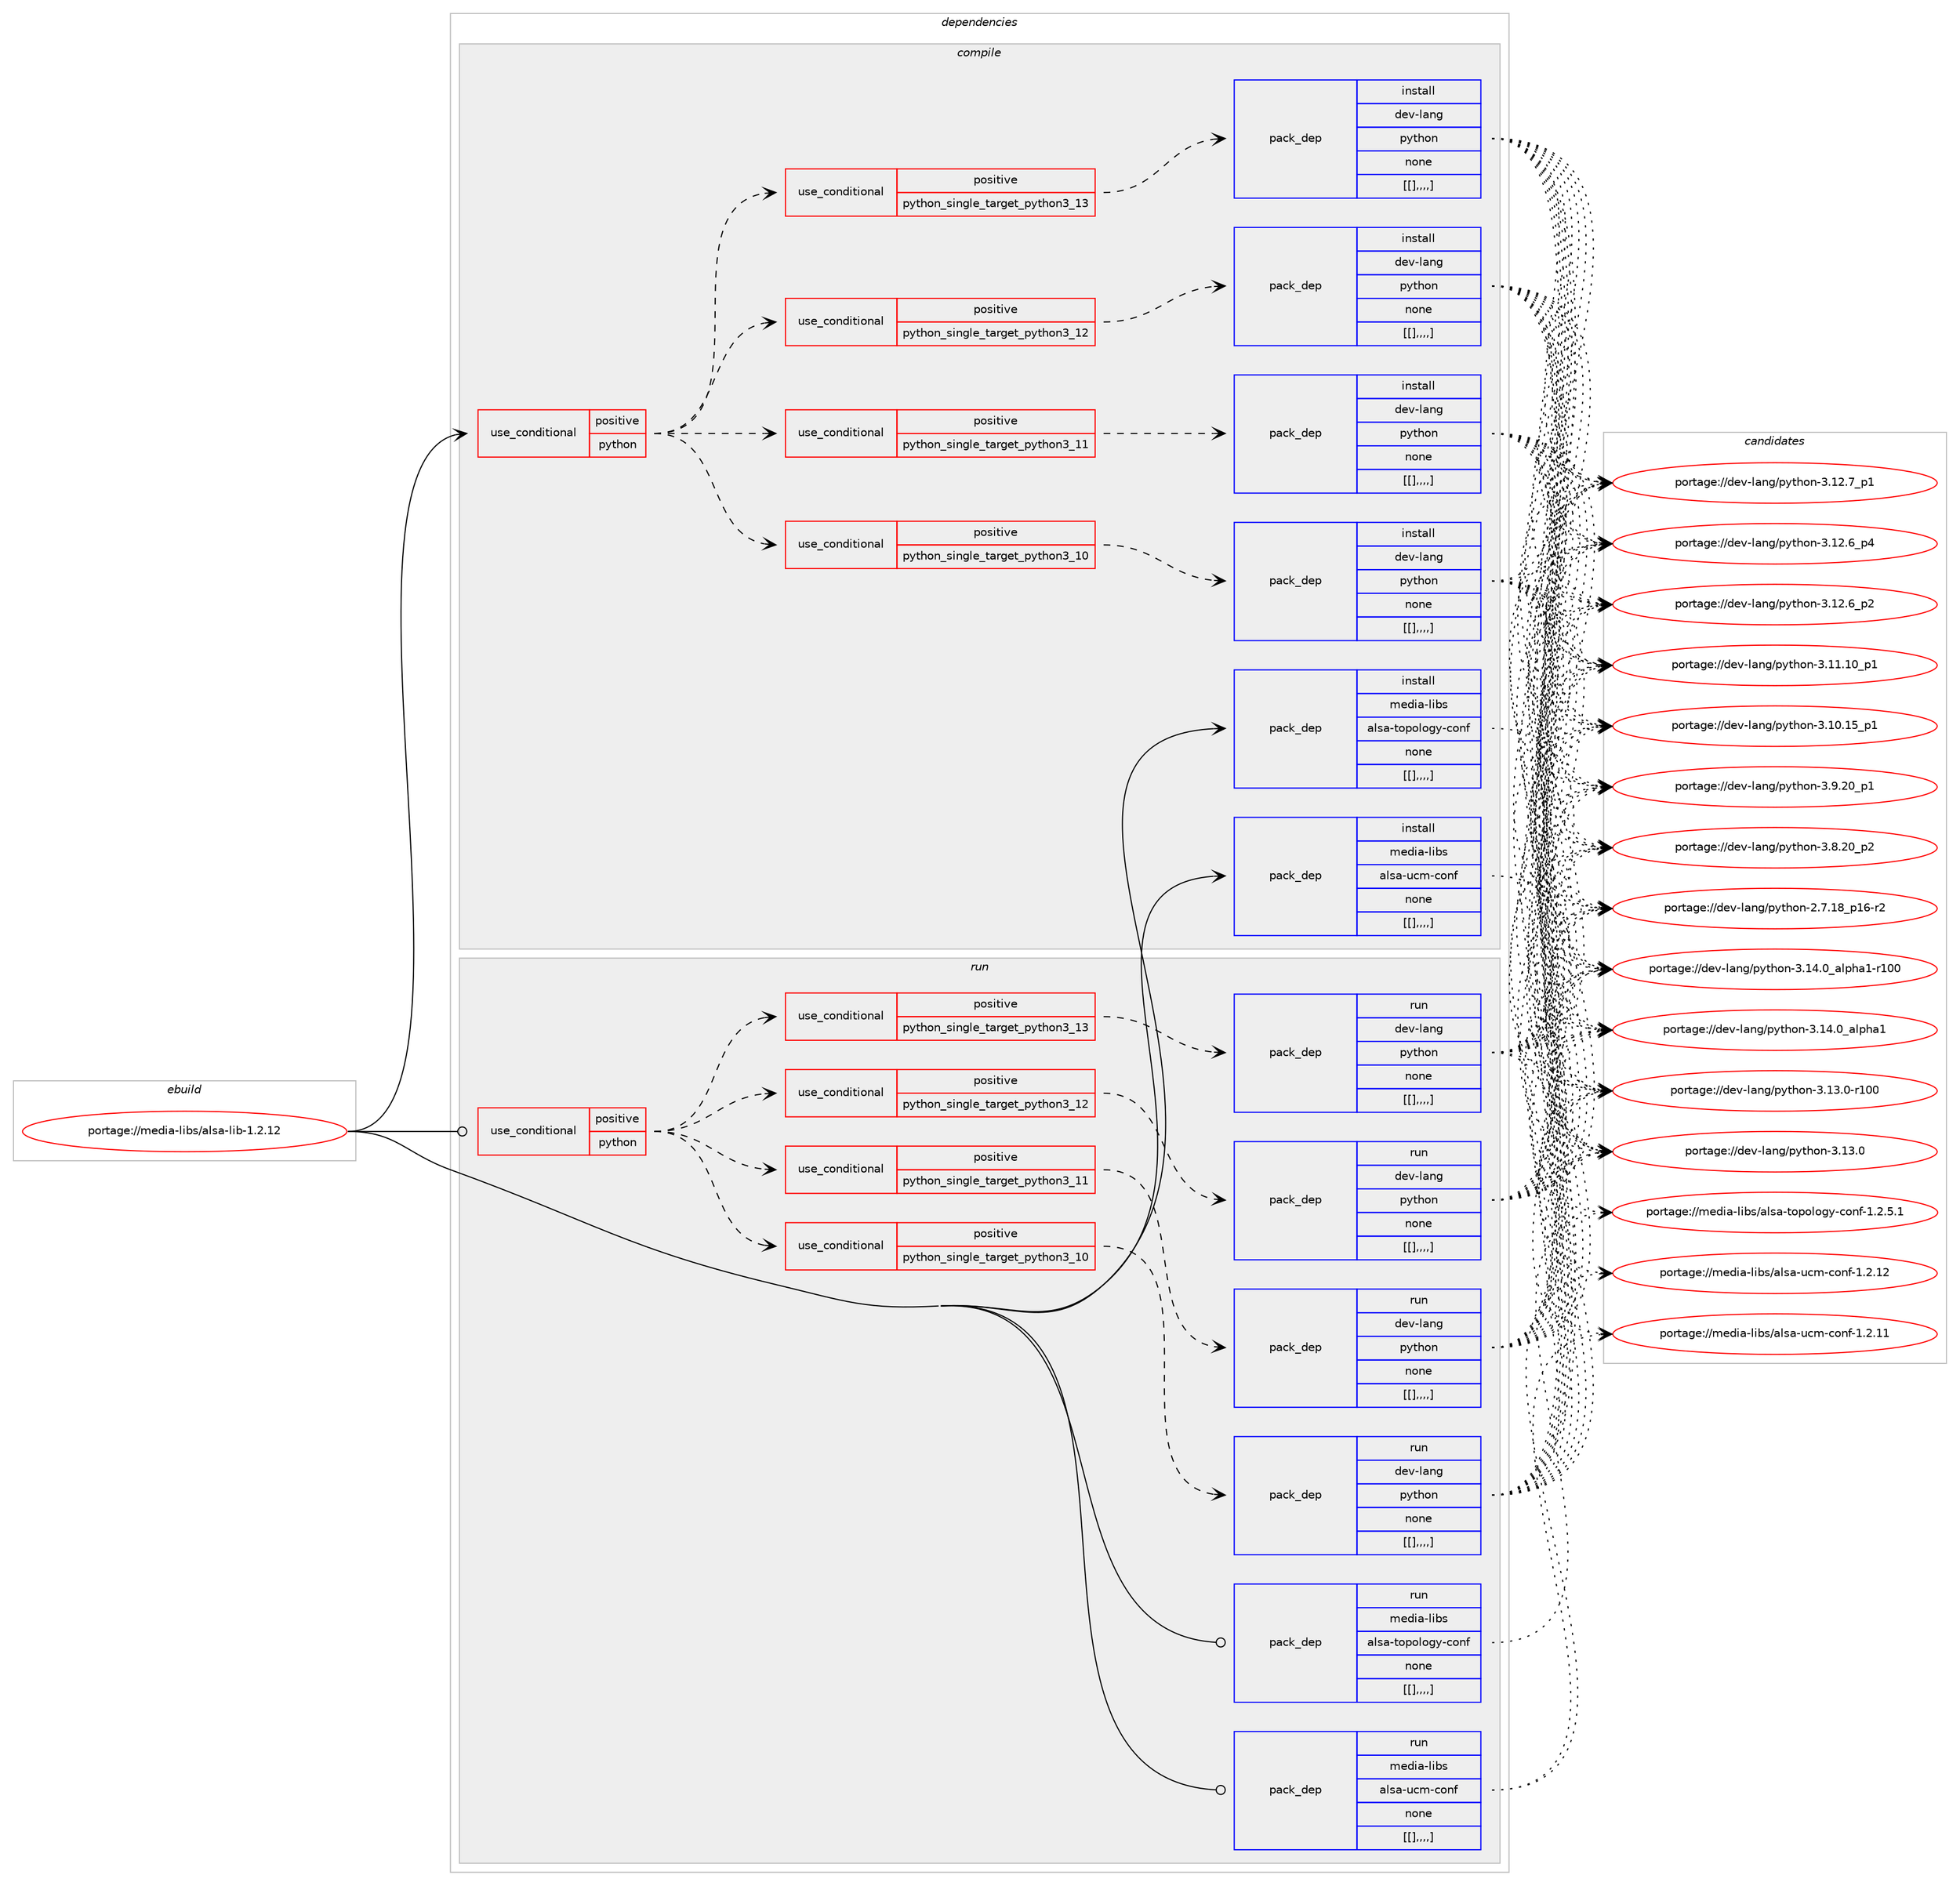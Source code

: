 digraph prolog {

# *************
# Graph options
# *************

newrank=true;
concentrate=true;
compound=true;
graph [rankdir=LR,fontname=Helvetica,fontsize=10,ranksep=1.5];#, ranksep=2.5, nodesep=0.2];
edge  [arrowhead=vee];
node  [fontname=Helvetica,fontsize=10];

# **********
# The ebuild
# **********

subgraph cluster_leftcol {
color=gray;
label=<<i>ebuild</i>>;
id [label="portage://media-libs/alsa-lib-1.2.12", color=red, width=4, href="../media-libs/alsa-lib-1.2.12.svg"];
}

# ****************
# The dependencies
# ****************

subgraph cluster_midcol {
color=gray;
label=<<i>dependencies</i>>;
subgraph cluster_compile {
fillcolor="#eeeeee";
style=filled;
label=<<i>compile</i>>;
subgraph cond80426 {
dependency318598 [label=<<TABLE BORDER="0" CELLBORDER="1" CELLSPACING="0" CELLPADDING="4"><TR><TD ROWSPAN="3" CELLPADDING="10">use_conditional</TD></TR><TR><TD>positive</TD></TR><TR><TD>python</TD></TR></TABLE>>, shape=none, color=red];
subgraph cond80430 {
dependency318641 [label=<<TABLE BORDER="0" CELLBORDER="1" CELLSPACING="0" CELLPADDING="4"><TR><TD ROWSPAN="3" CELLPADDING="10">use_conditional</TD></TR><TR><TD>positive</TD></TR><TR><TD>python_single_target_python3_10</TD></TR></TABLE>>, shape=none, color=red];
subgraph pack235548 {
dependency318657 [label=<<TABLE BORDER="0" CELLBORDER="1" CELLSPACING="0" CELLPADDING="4" WIDTH="220"><TR><TD ROWSPAN="6" CELLPADDING="30">pack_dep</TD></TR><TR><TD WIDTH="110">install</TD></TR><TR><TD>dev-lang</TD></TR><TR><TD>python</TD></TR><TR><TD>none</TD></TR><TR><TD>[[],,,,]</TD></TR></TABLE>>, shape=none, color=blue];
}
dependency318641:e -> dependency318657:w [weight=20,style="dashed",arrowhead="vee"];
}
dependency318598:e -> dependency318641:w [weight=20,style="dashed",arrowhead="vee"];
subgraph cond80444 {
dependency318670 [label=<<TABLE BORDER="0" CELLBORDER="1" CELLSPACING="0" CELLPADDING="4"><TR><TD ROWSPAN="3" CELLPADDING="10">use_conditional</TD></TR><TR><TD>positive</TD></TR><TR><TD>python_single_target_python3_11</TD></TR></TABLE>>, shape=none, color=red];
subgraph pack235574 {
dependency318672 [label=<<TABLE BORDER="0" CELLBORDER="1" CELLSPACING="0" CELLPADDING="4" WIDTH="220"><TR><TD ROWSPAN="6" CELLPADDING="30">pack_dep</TD></TR><TR><TD WIDTH="110">install</TD></TR><TR><TD>dev-lang</TD></TR><TR><TD>python</TD></TR><TR><TD>none</TD></TR><TR><TD>[[],,,,]</TD></TR></TABLE>>, shape=none, color=blue];
}
dependency318670:e -> dependency318672:w [weight=20,style="dashed",arrowhead="vee"];
}
dependency318598:e -> dependency318670:w [weight=20,style="dashed",arrowhead="vee"];
subgraph cond80447 {
dependency318683 [label=<<TABLE BORDER="0" CELLBORDER="1" CELLSPACING="0" CELLPADDING="4"><TR><TD ROWSPAN="3" CELLPADDING="10">use_conditional</TD></TR><TR><TD>positive</TD></TR><TR><TD>python_single_target_python3_12</TD></TR></TABLE>>, shape=none, color=red];
subgraph pack235588 {
dependency318696 [label=<<TABLE BORDER="0" CELLBORDER="1" CELLSPACING="0" CELLPADDING="4" WIDTH="220"><TR><TD ROWSPAN="6" CELLPADDING="30">pack_dep</TD></TR><TR><TD WIDTH="110">install</TD></TR><TR><TD>dev-lang</TD></TR><TR><TD>python</TD></TR><TR><TD>none</TD></TR><TR><TD>[[],,,,]</TD></TR></TABLE>>, shape=none, color=blue];
}
dependency318683:e -> dependency318696:w [weight=20,style="dashed",arrowhead="vee"];
}
dependency318598:e -> dependency318683:w [weight=20,style="dashed",arrowhead="vee"];
subgraph cond80457 {
dependency318707 [label=<<TABLE BORDER="0" CELLBORDER="1" CELLSPACING="0" CELLPADDING="4"><TR><TD ROWSPAN="3" CELLPADDING="10">use_conditional</TD></TR><TR><TD>positive</TD></TR><TR><TD>python_single_target_python3_13</TD></TR></TABLE>>, shape=none, color=red];
subgraph pack235605 {
dependency318722 [label=<<TABLE BORDER="0" CELLBORDER="1" CELLSPACING="0" CELLPADDING="4" WIDTH="220"><TR><TD ROWSPAN="6" CELLPADDING="30">pack_dep</TD></TR><TR><TD WIDTH="110">install</TD></TR><TR><TD>dev-lang</TD></TR><TR><TD>python</TD></TR><TR><TD>none</TD></TR><TR><TD>[[],,,,]</TD></TR></TABLE>>, shape=none, color=blue];
}
dependency318707:e -> dependency318722:w [weight=20,style="dashed",arrowhead="vee"];
}
dependency318598:e -> dependency318707:w [weight=20,style="dashed",arrowhead="vee"];
}
id:e -> dependency318598:w [weight=20,style="solid",arrowhead="vee"];
subgraph pack235611 {
dependency318727 [label=<<TABLE BORDER="0" CELLBORDER="1" CELLSPACING="0" CELLPADDING="4" WIDTH="220"><TR><TD ROWSPAN="6" CELLPADDING="30">pack_dep</TD></TR><TR><TD WIDTH="110">install</TD></TR><TR><TD>media-libs</TD></TR><TR><TD>alsa-topology-conf</TD></TR><TR><TD>none</TD></TR><TR><TD>[[],,,,]</TD></TR></TABLE>>, shape=none, color=blue];
}
id:e -> dependency318727:w [weight=20,style="solid",arrowhead="vee"];
subgraph pack235651 {
dependency318784 [label=<<TABLE BORDER="0" CELLBORDER="1" CELLSPACING="0" CELLPADDING="4" WIDTH="220"><TR><TD ROWSPAN="6" CELLPADDING="30">pack_dep</TD></TR><TR><TD WIDTH="110">install</TD></TR><TR><TD>media-libs</TD></TR><TR><TD>alsa-ucm-conf</TD></TR><TR><TD>none</TD></TR><TR><TD>[[],,,,]</TD></TR></TABLE>>, shape=none, color=blue];
}
id:e -> dependency318784:w [weight=20,style="solid",arrowhead="vee"];
}
subgraph cluster_compileandrun {
fillcolor="#eeeeee";
style=filled;
label=<<i>compile and run</i>>;
}
subgraph cluster_run {
fillcolor="#eeeeee";
style=filled;
label=<<i>run</i>>;
subgraph cond80486 {
dependency318836 [label=<<TABLE BORDER="0" CELLBORDER="1" CELLSPACING="0" CELLPADDING="4"><TR><TD ROWSPAN="3" CELLPADDING="10">use_conditional</TD></TR><TR><TD>positive</TD></TR><TR><TD>python</TD></TR></TABLE>>, shape=none, color=red];
subgraph cond80511 {
dependency318890 [label=<<TABLE BORDER="0" CELLBORDER="1" CELLSPACING="0" CELLPADDING="4"><TR><TD ROWSPAN="3" CELLPADDING="10">use_conditional</TD></TR><TR><TD>positive</TD></TR><TR><TD>python_single_target_python3_10</TD></TR></TABLE>>, shape=none, color=red];
subgraph pack235736 {
dependency318947 [label=<<TABLE BORDER="0" CELLBORDER="1" CELLSPACING="0" CELLPADDING="4" WIDTH="220"><TR><TD ROWSPAN="6" CELLPADDING="30">pack_dep</TD></TR><TR><TD WIDTH="110">run</TD></TR><TR><TD>dev-lang</TD></TR><TR><TD>python</TD></TR><TR><TD>none</TD></TR><TR><TD>[[],,,,]</TD></TR></TABLE>>, shape=none, color=blue];
}
dependency318890:e -> dependency318947:w [weight=20,style="dashed",arrowhead="vee"];
}
dependency318836:e -> dependency318890:w [weight=20,style="dashed",arrowhead="vee"];
subgraph cond80542 {
dependency318971 [label=<<TABLE BORDER="0" CELLBORDER="1" CELLSPACING="0" CELLPADDING="4"><TR><TD ROWSPAN="3" CELLPADDING="10">use_conditional</TD></TR><TR><TD>positive</TD></TR><TR><TD>python_single_target_python3_11</TD></TR></TABLE>>, shape=none, color=red];
subgraph pack235796 {
dependency319082 [label=<<TABLE BORDER="0" CELLBORDER="1" CELLSPACING="0" CELLPADDING="4" WIDTH="220"><TR><TD ROWSPAN="6" CELLPADDING="30">pack_dep</TD></TR><TR><TD WIDTH="110">run</TD></TR><TR><TD>dev-lang</TD></TR><TR><TD>python</TD></TR><TR><TD>none</TD></TR><TR><TD>[[],,,,]</TD></TR></TABLE>>, shape=none, color=blue];
}
dependency318971:e -> dependency319082:w [weight=20,style="dashed",arrowhead="vee"];
}
dependency318836:e -> dependency318971:w [weight=20,style="dashed",arrowhead="vee"];
subgraph cond80582 {
dependency319182 [label=<<TABLE BORDER="0" CELLBORDER="1" CELLSPACING="0" CELLPADDING="4"><TR><TD ROWSPAN="3" CELLPADDING="10">use_conditional</TD></TR><TR><TD>positive</TD></TR><TR><TD>python_single_target_python3_12</TD></TR></TABLE>>, shape=none, color=red];
subgraph pack235927 {
dependency319197 [label=<<TABLE BORDER="0" CELLBORDER="1" CELLSPACING="0" CELLPADDING="4" WIDTH="220"><TR><TD ROWSPAN="6" CELLPADDING="30">pack_dep</TD></TR><TR><TD WIDTH="110">run</TD></TR><TR><TD>dev-lang</TD></TR><TR><TD>python</TD></TR><TR><TD>none</TD></TR><TR><TD>[[],,,,]</TD></TR></TABLE>>, shape=none, color=blue];
}
dependency319182:e -> dependency319197:w [weight=20,style="dashed",arrowhead="vee"];
}
dependency318836:e -> dependency319182:w [weight=20,style="dashed",arrowhead="vee"];
subgraph cond80617 {
dependency319307 [label=<<TABLE BORDER="0" CELLBORDER="1" CELLSPACING="0" CELLPADDING="4"><TR><TD ROWSPAN="3" CELLPADDING="10">use_conditional</TD></TR><TR><TD>positive</TD></TR><TR><TD>python_single_target_python3_13</TD></TR></TABLE>>, shape=none, color=red];
subgraph pack236011 {
dependency319327 [label=<<TABLE BORDER="0" CELLBORDER="1" CELLSPACING="0" CELLPADDING="4" WIDTH="220"><TR><TD ROWSPAN="6" CELLPADDING="30">pack_dep</TD></TR><TR><TD WIDTH="110">run</TD></TR><TR><TD>dev-lang</TD></TR><TR><TD>python</TD></TR><TR><TD>none</TD></TR><TR><TD>[[],,,,]</TD></TR></TABLE>>, shape=none, color=blue];
}
dependency319307:e -> dependency319327:w [weight=20,style="dashed",arrowhead="vee"];
}
dependency318836:e -> dependency319307:w [weight=20,style="dashed",arrowhead="vee"];
}
id:e -> dependency318836:w [weight=20,style="solid",arrowhead="odot"];
subgraph pack236025 {
dependency319376 [label=<<TABLE BORDER="0" CELLBORDER="1" CELLSPACING="0" CELLPADDING="4" WIDTH="220"><TR><TD ROWSPAN="6" CELLPADDING="30">pack_dep</TD></TR><TR><TD WIDTH="110">run</TD></TR><TR><TD>media-libs</TD></TR><TR><TD>alsa-topology-conf</TD></TR><TR><TD>none</TD></TR><TR><TD>[[],,,,]</TD></TR></TABLE>>, shape=none, color=blue];
}
id:e -> dependency319376:w [weight=20,style="solid",arrowhead="odot"];
subgraph pack236057 {
dependency319379 [label=<<TABLE BORDER="0" CELLBORDER="1" CELLSPACING="0" CELLPADDING="4" WIDTH="220"><TR><TD ROWSPAN="6" CELLPADDING="30">pack_dep</TD></TR><TR><TD WIDTH="110">run</TD></TR><TR><TD>media-libs</TD></TR><TR><TD>alsa-ucm-conf</TD></TR><TR><TD>none</TD></TR><TR><TD>[[],,,,]</TD></TR></TABLE>>, shape=none, color=blue];
}
id:e -> dependency319379:w [weight=20,style="solid",arrowhead="odot"];
}
}

# **************
# The candidates
# **************

subgraph cluster_choices {
rank=same;
color=gray;
label=<<i>candidates</i>>;

subgraph choice235001 {
color=black;
nodesep=1;
choice100101118451089711010347112121116104111110455146495246489597108112104974945114494848 [label="portage://dev-lang/python-3.14.0_alpha1-r100", color=red, width=4,href="../dev-lang/python-3.14.0_alpha1-r100.svg"];
choice1001011184510897110103471121211161041111104551464952464895971081121049749 [label="portage://dev-lang/python-3.14.0_alpha1", color=red, width=4,href="../dev-lang/python-3.14.0_alpha1.svg"];
choice1001011184510897110103471121211161041111104551464951464845114494848 [label="portage://dev-lang/python-3.13.0-r100", color=red, width=4,href="../dev-lang/python-3.13.0-r100.svg"];
choice10010111845108971101034711212111610411111045514649514648 [label="portage://dev-lang/python-3.13.0", color=red, width=4,href="../dev-lang/python-3.13.0.svg"];
choice100101118451089711010347112121116104111110455146495046559511249 [label="portage://dev-lang/python-3.12.7_p1", color=red, width=4,href="../dev-lang/python-3.12.7_p1.svg"];
choice100101118451089711010347112121116104111110455146495046549511252 [label="portage://dev-lang/python-3.12.6_p4", color=red, width=4,href="../dev-lang/python-3.12.6_p4.svg"];
choice100101118451089711010347112121116104111110455146495046549511250 [label="portage://dev-lang/python-3.12.6_p2", color=red, width=4,href="../dev-lang/python-3.12.6_p2.svg"];
choice10010111845108971101034711212111610411111045514649494649489511249 [label="portage://dev-lang/python-3.11.10_p1", color=red, width=4,href="../dev-lang/python-3.11.10_p1.svg"];
choice10010111845108971101034711212111610411111045514649484649539511249 [label="portage://dev-lang/python-3.10.15_p1", color=red, width=4,href="../dev-lang/python-3.10.15_p1.svg"];
choice100101118451089711010347112121116104111110455146574650489511249 [label="portage://dev-lang/python-3.9.20_p1", color=red, width=4,href="../dev-lang/python-3.9.20_p1.svg"];
choice100101118451089711010347112121116104111110455146564650489511250 [label="portage://dev-lang/python-3.8.20_p2", color=red, width=4,href="../dev-lang/python-3.8.20_p2.svg"];
choice100101118451089711010347112121116104111110455046554649569511249544511450 [label="portage://dev-lang/python-2.7.18_p16-r2", color=red, width=4,href="../dev-lang/python-2.7.18_p16-r2.svg"];
dependency318657:e -> choice100101118451089711010347112121116104111110455146495246489597108112104974945114494848:w [style=dotted,weight="100"];
dependency318657:e -> choice1001011184510897110103471121211161041111104551464952464895971081121049749:w [style=dotted,weight="100"];
dependency318657:e -> choice1001011184510897110103471121211161041111104551464951464845114494848:w [style=dotted,weight="100"];
dependency318657:e -> choice10010111845108971101034711212111610411111045514649514648:w [style=dotted,weight="100"];
dependency318657:e -> choice100101118451089711010347112121116104111110455146495046559511249:w [style=dotted,weight="100"];
dependency318657:e -> choice100101118451089711010347112121116104111110455146495046549511252:w [style=dotted,weight="100"];
dependency318657:e -> choice100101118451089711010347112121116104111110455146495046549511250:w [style=dotted,weight="100"];
dependency318657:e -> choice10010111845108971101034711212111610411111045514649494649489511249:w [style=dotted,weight="100"];
dependency318657:e -> choice10010111845108971101034711212111610411111045514649484649539511249:w [style=dotted,weight="100"];
dependency318657:e -> choice100101118451089711010347112121116104111110455146574650489511249:w [style=dotted,weight="100"];
dependency318657:e -> choice100101118451089711010347112121116104111110455146564650489511250:w [style=dotted,weight="100"];
dependency318657:e -> choice100101118451089711010347112121116104111110455046554649569511249544511450:w [style=dotted,weight="100"];
}
subgraph choice235005 {
color=black;
nodesep=1;
choice100101118451089711010347112121116104111110455146495246489597108112104974945114494848 [label="portage://dev-lang/python-3.14.0_alpha1-r100", color=red, width=4,href="../dev-lang/python-3.14.0_alpha1-r100.svg"];
choice1001011184510897110103471121211161041111104551464952464895971081121049749 [label="portage://dev-lang/python-3.14.0_alpha1", color=red, width=4,href="../dev-lang/python-3.14.0_alpha1.svg"];
choice1001011184510897110103471121211161041111104551464951464845114494848 [label="portage://dev-lang/python-3.13.0-r100", color=red, width=4,href="../dev-lang/python-3.13.0-r100.svg"];
choice10010111845108971101034711212111610411111045514649514648 [label="portage://dev-lang/python-3.13.0", color=red, width=4,href="../dev-lang/python-3.13.0.svg"];
choice100101118451089711010347112121116104111110455146495046559511249 [label="portage://dev-lang/python-3.12.7_p1", color=red, width=4,href="../dev-lang/python-3.12.7_p1.svg"];
choice100101118451089711010347112121116104111110455146495046549511252 [label="portage://dev-lang/python-3.12.6_p4", color=red, width=4,href="../dev-lang/python-3.12.6_p4.svg"];
choice100101118451089711010347112121116104111110455146495046549511250 [label="portage://dev-lang/python-3.12.6_p2", color=red, width=4,href="../dev-lang/python-3.12.6_p2.svg"];
choice10010111845108971101034711212111610411111045514649494649489511249 [label="portage://dev-lang/python-3.11.10_p1", color=red, width=4,href="../dev-lang/python-3.11.10_p1.svg"];
choice10010111845108971101034711212111610411111045514649484649539511249 [label="portage://dev-lang/python-3.10.15_p1", color=red, width=4,href="../dev-lang/python-3.10.15_p1.svg"];
choice100101118451089711010347112121116104111110455146574650489511249 [label="portage://dev-lang/python-3.9.20_p1", color=red, width=4,href="../dev-lang/python-3.9.20_p1.svg"];
choice100101118451089711010347112121116104111110455146564650489511250 [label="portage://dev-lang/python-3.8.20_p2", color=red, width=4,href="../dev-lang/python-3.8.20_p2.svg"];
choice100101118451089711010347112121116104111110455046554649569511249544511450 [label="portage://dev-lang/python-2.7.18_p16-r2", color=red, width=4,href="../dev-lang/python-2.7.18_p16-r2.svg"];
dependency318672:e -> choice100101118451089711010347112121116104111110455146495246489597108112104974945114494848:w [style=dotted,weight="100"];
dependency318672:e -> choice1001011184510897110103471121211161041111104551464952464895971081121049749:w [style=dotted,weight="100"];
dependency318672:e -> choice1001011184510897110103471121211161041111104551464951464845114494848:w [style=dotted,weight="100"];
dependency318672:e -> choice10010111845108971101034711212111610411111045514649514648:w [style=dotted,weight="100"];
dependency318672:e -> choice100101118451089711010347112121116104111110455146495046559511249:w [style=dotted,weight="100"];
dependency318672:e -> choice100101118451089711010347112121116104111110455146495046549511252:w [style=dotted,weight="100"];
dependency318672:e -> choice100101118451089711010347112121116104111110455146495046549511250:w [style=dotted,weight="100"];
dependency318672:e -> choice10010111845108971101034711212111610411111045514649494649489511249:w [style=dotted,weight="100"];
dependency318672:e -> choice10010111845108971101034711212111610411111045514649484649539511249:w [style=dotted,weight="100"];
dependency318672:e -> choice100101118451089711010347112121116104111110455146574650489511249:w [style=dotted,weight="100"];
dependency318672:e -> choice100101118451089711010347112121116104111110455146564650489511250:w [style=dotted,weight="100"];
dependency318672:e -> choice100101118451089711010347112121116104111110455046554649569511249544511450:w [style=dotted,weight="100"];
}
subgraph choice235021 {
color=black;
nodesep=1;
choice100101118451089711010347112121116104111110455146495246489597108112104974945114494848 [label="portage://dev-lang/python-3.14.0_alpha1-r100", color=red, width=4,href="../dev-lang/python-3.14.0_alpha1-r100.svg"];
choice1001011184510897110103471121211161041111104551464952464895971081121049749 [label="portage://dev-lang/python-3.14.0_alpha1", color=red, width=4,href="../dev-lang/python-3.14.0_alpha1.svg"];
choice1001011184510897110103471121211161041111104551464951464845114494848 [label="portage://dev-lang/python-3.13.0-r100", color=red, width=4,href="../dev-lang/python-3.13.0-r100.svg"];
choice10010111845108971101034711212111610411111045514649514648 [label="portage://dev-lang/python-3.13.0", color=red, width=4,href="../dev-lang/python-3.13.0.svg"];
choice100101118451089711010347112121116104111110455146495046559511249 [label="portage://dev-lang/python-3.12.7_p1", color=red, width=4,href="../dev-lang/python-3.12.7_p1.svg"];
choice100101118451089711010347112121116104111110455146495046549511252 [label="portage://dev-lang/python-3.12.6_p4", color=red, width=4,href="../dev-lang/python-3.12.6_p4.svg"];
choice100101118451089711010347112121116104111110455146495046549511250 [label="portage://dev-lang/python-3.12.6_p2", color=red, width=4,href="../dev-lang/python-3.12.6_p2.svg"];
choice10010111845108971101034711212111610411111045514649494649489511249 [label="portage://dev-lang/python-3.11.10_p1", color=red, width=4,href="../dev-lang/python-3.11.10_p1.svg"];
choice10010111845108971101034711212111610411111045514649484649539511249 [label="portage://dev-lang/python-3.10.15_p1", color=red, width=4,href="../dev-lang/python-3.10.15_p1.svg"];
choice100101118451089711010347112121116104111110455146574650489511249 [label="portage://dev-lang/python-3.9.20_p1", color=red, width=4,href="../dev-lang/python-3.9.20_p1.svg"];
choice100101118451089711010347112121116104111110455146564650489511250 [label="portage://dev-lang/python-3.8.20_p2", color=red, width=4,href="../dev-lang/python-3.8.20_p2.svg"];
choice100101118451089711010347112121116104111110455046554649569511249544511450 [label="portage://dev-lang/python-2.7.18_p16-r2", color=red, width=4,href="../dev-lang/python-2.7.18_p16-r2.svg"];
dependency318696:e -> choice100101118451089711010347112121116104111110455146495246489597108112104974945114494848:w [style=dotted,weight="100"];
dependency318696:e -> choice1001011184510897110103471121211161041111104551464952464895971081121049749:w [style=dotted,weight="100"];
dependency318696:e -> choice1001011184510897110103471121211161041111104551464951464845114494848:w [style=dotted,weight="100"];
dependency318696:e -> choice10010111845108971101034711212111610411111045514649514648:w [style=dotted,weight="100"];
dependency318696:e -> choice100101118451089711010347112121116104111110455146495046559511249:w [style=dotted,weight="100"];
dependency318696:e -> choice100101118451089711010347112121116104111110455146495046549511252:w [style=dotted,weight="100"];
dependency318696:e -> choice100101118451089711010347112121116104111110455146495046549511250:w [style=dotted,weight="100"];
dependency318696:e -> choice10010111845108971101034711212111610411111045514649494649489511249:w [style=dotted,weight="100"];
dependency318696:e -> choice10010111845108971101034711212111610411111045514649484649539511249:w [style=dotted,weight="100"];
dependency318696:e -> choice100101118451089711010347112121116104111110455146574650489511249:w [style=dotted,weight="100"];
dependency318696:e -> choice100101118451089711010347112121116104111110455146564650489511250:w [style=dotted,weight="100"];
dependency318696:e -> choice100101118451089711010347112121116104111110455046554649569511249544511450:w [style=dotted,weight="100"];
}
subgraph choice235038 {
color=black;
nodesep=1;
choice100101118451089711010347112121116104111110455146495246489597108112104974945114494848 [label="portage://dev-lang/python-3.14.0_alpha1-r100", color=red, width=4,href="../dev-lang/python-3.14.0_alpha1-r100.svg"];
choice1001011184510897110103471121211161041111104551464952464895971081121049749 [label="portage://dev-lang/python-3.14.0_alpha1", color=red, width=4,href="../dev-lang/python-3.14.0_alpha1.svg"];
choice1001011184510897110103471121211161041111104551464951464845114494848 [label="portage://dev-lang/python-3.13.0-r100", color=red, width=4,href="../dev-lang/python-3.13.0-r100.svg"];
choice10010111845108971101034711212111610411111045514649514648 [label="portage://dev-lang/python-3.13.0", color=red, width=4,href="../dev-lang/python-3.13.0.svg"];
choice100101118451089711010347112121116104111110455146495046559511249 [label="portage://dev-lang/python-3.12.7_p1", color=red, width=4,href="../dev-lang/python-3.12.7_p1.svg"];
choice100101118451089711010347112121116104111110455146495046549511252 [label="portage://dev-lang/python-3.12.6_p4", color=red, width=4,href="../dev-lang/python-3.12.6_p4.svg"];
choice100101118451089711010347112121116104111110455146495046549511250 [label="portage://dev-lang/python-3.12.6_p2", color=red, width=4,href="../dev-lang/python-3.12.6_p2.svg"];
choice10010111845108971101034711212111610411111045514649494649489511249 [label="portage://dev-lang/python-3.11.10_p1", color=red, width=4,href="../dev-lang/python-3.11.10_p1.svg"];
choice10010111845108971101034711212111610411111045514649484649539511249 [label="portage://dev-lang/python-3.10.15_p1", color=red, width=4,href="../dev-lang/python-3.10.15_p1.svg"];
choice100101118451089711010347112121116104111110455146574650489511249 [label="portage://dev-lang/python-3.9.20_p1", color=red, width=4,href="../dev-lang/python-3.9.20_p1.svg"];
choice100101118451089711010347112121116104111110455146564650489511250 [label="portage://dev-lang/python-3.8.20_p2", color=red, width=4,href="../dev-lang/python-3.8.20_p2.svg"];
choice100101118451089711010347112121116104111110455046554649569511249544511450 [label="portage://dev-lang/python-2.7.18_p16-r2", color=red, width=4,href="../dev-lang/python-2.7.18_p16-r2.svg"];
dependency318722:e -> choice100101118451089711010347112121116104111110455146495246489597108112104974945114494848:w [style=dotted,weight="100"];
dependency318722:e -> choice1001011184510897110103471121211161041111104551464952464895971081121049749:w [style=dotted,weight="100"];
dependency318722:e -> choice1001011184510897110103471121211161041111104551464951464845114494848:w [style=dotted,weight="100"];
dependency318722:e -> choice10010111845108971101034711212111610411111045514649514648:w [style=dotted,weight="100"];
dependency318722:e -> choice100101118451089711010347112121116104111110455146495046559511249:w [style=dotted,weight="100"];
dependency318722:e -> choice100101118451089711010347112121116104111110455146495046549511252:w [style=dotted,weight="100"];
dependency318722:e -> choice100101118451089711010347112121116104111110455146495046549511250:w [style=dotted,weight="100"];
dependency318722:e -> choice10010111845108971101034711212111610411111045514649494649489511249:w [style=dotted,weight="100"];
dependency318722:e -> choice10010111845108971101034711212111610411111045514649484649539511249:w [style=dotted,weight="100"];
dependency318722:e -> choice100101118451089711010347112121116104111110455146574650489511249:w [style=dotted,weight="100"];
dependency318722:e -> choice100101118451089711010347112121116104111110455146564650489511250:w [style=dotted,weight="100"];
dependency318722:e -> choice100101118451089711010347112121116104111110455046554649569511249544511450:w [style=dotted,weight="100"];
}
subgraph choice235075 {
color=black;
nodesep=1;
choice1091011001059745108105981154797108115974511611111211110811110312145991111101024549465046534649 [label="portage://media-libs/alsa-topology-conf-1.2.5.1", color=red, width=4,href="../media-libs/alsa-topology-conf-1.2.5.1.svg"];
dependency318727:e -> choice1091011001059745108105981154797108115974511611111211110811110312145991111101024549465046534649:w [style=dotted,weight="100"];
}
subgraph choice235089 {
color=black;
nodesep=1;
choice1091011001059745108105981154797108115974511799109459911111010245494650464950 [label="portage://media-libs/alsa-ucm-conf-1.2.12", color=red, width=4,href="../media-libs/alsa-ucm-conf-1.2.12.svg"];
choice1091011001059745108105981154797108115974511799109459911111010245494650464949 [label="portage://media-libs/alsa-ucm-conf-1.2.11", color=red, width=4,href="../media-libs/alsa-ucm-conf-1.2.11.svg"];
dependency318784:e -> choice1091011001059745108105981154797108115974511799109459911111010245494650464950:w [style=dotted,weight="100"];
dependency318784:e -> choice1091011001059745108105981154797108115974511799109459911111010245494650464949:w [style=dotted,weight="100"];
}
subgraph choice235094 {
color=black;
nodesep=1;
choice100101118451089711010347112121116104111110455146495246489597108112104974945114494848 [label="portage://dev-lang/python-3.14.0_alpha1-r100", color=red, width=4,href="../dev-lang/python-3.14.0_alpha1-r100.svg"];
choice1001011184510897110103471121211161041111104551464952464895971081121049749 [label="portage://dev-lang/python-3.14.0_alpha1", color=red, width=4,href="../dev-lang/python-3.14.0_alpha1.svg"];
choice1001011184510897110103471121211161041111104551464951464845114494848 [label="portage://dev-lang/python-3.13.0-r100", color=red, width=4,href="../dev-lang/python-3.13.0-r100.svg"];
choice10010111845108971101034711212111610411111045514649514648 [label="portage://dev-lang/python-3.13.0", color=red, width=4,href="../dev-lang/python-3.13.0.svg"];
choice100101118451089711010347112121116104111110455146495046559511249 [label="portage://dev-lang/python-3.12.7_p1", color=red, width=4,href="../dev-lang/python-3.12.7_p1.svg"];
choice100101118451089711010347112121116104111110455146495046549511252 [label="portage://dev-lang/python-3.12.6_p4", color=red, width=4,href="../dev-lang/python-3.12.6_p4.svg"];
choice100101118451089711010347112121116104111110455146495046549511250 [label="portage://dev-lang/python-3.12.6_p2", color=red, width=4,href="../dev-lang/python-3.12.6_p2.svg"];
choice10010111845108971101034711212111610411111045514649494649489511249 [label="portage://dev-lang/python-3.11.10_p1", color=red, width=4,href="../dev-lang/python-3.11.10_p1.svg"];
choice10010111845108971101034711212111610411111045514649484649539511249 [label="portage://dev-lang/python-3.10.15_p1", color=red, width=4,href="../dev-lang/python-3.10.15_p1.svg"];
choice100101118451089711010347112121116104111110455146574650489511249 [label="portage://dev-lang/python-3.9.20_p1", color=red, width=4,href="../dev-lang/python-3.9.20_p1.svg"];
choice100101118451089711010347112121116104111110455146564650489511250 [label="portage://dev-lang/python-3.8.20_p2", color=red, width=4,href="../dev-lang/python-3.8.20_p2.svg"];
choice100101118451089711010347112121116104111110455046554649569511249544511450 [label="portage://dev-lang/python-2.7.18_p16-r2", color=red, width=4,href="../dev-lang/python-2.7.18_p16-r2.svg"];
dependency318947:e -> choice100101118451089711010347112121116104111110455146495246489597108112104974945114494848:w [style=dotted,weight="100"];
dependency318947:e -> choice1001011184510897110103471121211161041111104551464952464895971081121049749:w [style=dotted,weight="100"];
dependency318947:e -> choice1001011184510897110103471121211161041111104551464951464845114494848:w [style=dotted,weight="100"];
dependency318947:e -> choice10010111845108971101034711212111610411111045514649514648:w [style=dotted,weight="100"];
dependency318947:e -> choice100101118451089711010347112121116104111110455146495046559511249:w [style=dotted,weight="100"];
dependency318947:e -> choice100101118451089711010347112121116104111110455146495046549511252:w [style=dotted,weight="100"];
dependency318947:e -> choice100101118451089711010347112121116104111110455146495046549511250:w [style=dotted,weight="100"];
dependency318947:e -> choice10010111845108971101034711212111610411111045514649494649489511249:w [style=dotted,weight="100"];
dependency318947:e -> choice10010111845108971101034711212111610411111045514649484649539511249:w [style=dotted,weight="100"];
dependency318947:e -> choice100101118451089711010347112121116104111110455146574650489511249:w [style=dotted,weight="100"];
dependency318947:e -> choice100101118451089711010347112121116104111110455146564650489511250:w [style=dotted,weight="100"];
dependency318947:e -> choice100101118451089711010347112121116104111110455046554649569511249544511450:w [style=dotted,weight="100"];
}
subgraph choice235116 {
color=black;
nodesep=1;
choice100101118451089711010347112121116104111110455146495246489597108112104974945114494848 [label="portage://dev-lang/python-3.14.0_alpha1-r100", color=red, width=4,href="../dev-lang/python-3.14.0_alpha1-r100.svg"];
choice1001011184510897110103471121211161041111104551464952464895971081121049749 [label="portage://dev-lang/python-3.14.0_alpha1", color=red, width=4,href="../dev-lang/python-3.14.0_alpha1.svg"];
choice1001011184510897110103471121211161041111104551464951464845114494848 [label="portage://dev-lang/python-3.13.0-r100", color=red, width=4,href="../dev-lang/python-3.13.0-r100.svg"];
choice10010111845108971101034711212111610411111045514649514648 [label="portage://dev-lang/python-3.13.0", color=red, width=4,href="../dev-lang/python-3.13.0.svg"];
choice100101118451089711010347112121116104111110455146495046559511249 [label="portage://dev-lang/python-3.12.7_p1", color=red, width=4,href="../dev-lang/python-3.12.7_p1.svg"];
choice100101118451089711010347112121116104111110455146495046549511252 [label="portage://dev-lang/python-3.12.6_p4", color=red, width=4,href="../dev-lang/python-3.12.6_p4.svg"];
choice100101118451089711010347112121116104111110455146495046549511250 [label="portage://dev-lang/python-3.12.6_p2", color=red, width=4,href="../dev-lang/python-3.12.6_p2.svg"];
choice10010111845108971101034711212111610411111045514649494649489511249 [label="portage://dev-lang/python-3.11.10_p1", color=red, width=4,href="../dev-lang/python-3.11.10_p1.svg"];
choice10010111845108971101034711212111610411111045514649484649539511249 [label="portage://dev-lang/python-3.10.15_p1", color=red, width=4,href="../dev-lang/python-3.10.15_p1.svg"];
choice100101118451089711010347112121116104111110455146574650489511249 [label="portage://dev-lang/python-3.9.20_p1", color=red, width=4,href="../dev-lang/python-3.9.20_p1.svg"];
choice100101118451089711010347112121116104111110455146564650489511250 [label="portage://dev-lang/python-3.8.20_p2", color=red, width=4,href="../dev-lang/python-3.8.20_p2.svg"];
choice100101118451089711010347112121116104111110455046554649569511249544511450 [label="portage://dev-lang/python-2.7.18_p16-r2", color=red, width=4,href="../dev-lang/python-2.7.18_p16-r2.svg"];
dependency319082:e -> choice100101118451089711010347112121116104111110455146495246489597108112104974945114494848:w [style=dotted,weight="100"];
dependency319082:e -> choice1001011184510897110103471121211161041111104551464952464895971081121049749:w [style=dotted,weight="100"];
dependency319082:e -> choice1001011184510897110103471121211161041111104551464951464845114494848:w [style=dotted,weight="100"];
dependency319082:e -> choice10010111845108971101034711212111610411111045514649514648:w [style=dotted,weight="100"];
dependency319082:e -> choice100101118451089711010347112121116104111110455146495046559511249:w [style=dotted,weight="100"];
dependency319082:e -> choice100101118451089711010347112121116104111110455146495046549511252:w [style=dotted,weight="100"];
dependency319082:e -> choice100101118451089711010347112121116104111110455146495046549511250:w [style=dotted,weight="100"];
dependency319082:e -> choice10010111845108971101034711212111610411111045514649494649489511249:w [style=dotted,weight="100"];
dependency319082:e -> choice10010111845108971101034711212111610411111045514649484649539511249:w [style=dotted,weight="100"];
dependency319082:e -> choice100101118451089711010347112121116104111110455146574650489511249:w [style=dotted,weight="100"];
dependency319082:e -> choice100101118451089711010347112121116104111110455146564650489511250:w [style=dotted,weight="100"];
dependency319082:e -> choice100101118451089711010347112121116104111110455046554649569511249544511450:w [style=dotted,weight="100"];
}
subgraph choice235125 {
color=black;
nodesep=1;
choice100101118451089711010347112121116104111110455146495246489597108112104974945114494848 [label="portage://dev-lang/python-3.14.0_alpha1-r100", color=red, width=4,href="../dev-lang/python-3.14.0_alpha1-r100.svg"];
choice1001011184510897110103471121211161041111104551464952464895971081121049749 [label="portage://dev-lang/python-3.14.0_alpha1", color=red, width=4,href="../dev-lang/python-3.14.0_alpha1.svg"];
choice1001011184510897110103471121211161041111104551464951464845114494848 [label="portage://dev-lang/python-3.13.0-r100", color=red, width=4,href="../dev-lang/python-3.13.0-r100.svg"];
choice10010111845108971101034711212111610411111045514649514648 [label="portage://dev-lang/python-3.13.0", color=red, width=4,href="../dev-lang/python-3.13.0.svg"];
choice100101118451089711010347112121116104111110455146495046559511249 [label="portage://dev-lang/python-3.12.7_p1", color=red, width=4,href="../dev-lang/python-3.12.7_p1.svg"];
choice100101118451089711010347112121116104111110455146495046549511252 [label="portage://dev-lang/python-3.12.6_p4", color=red, width=4,href="../dev-lang/python-3.12.6_p4.svg"];
choice100101118451089711010347112121116104111110455146495046549511250 [label="portage://dev-lang/python-3.12.6_p2", color=red, width=4,href="../dev-lang/python-3.12.6_p2.svg"];
choice10010111845108971101034711212111610411111045514649494649489511249 [label="portage://dev-lang/python-3.11.10_p1", color=red, width=4,href="../dev-lang/python-3.11.10_p1.svg"];
choice10010111845108971101034711212111610411111045514649484649539511249 [label="portage://dev-lang/python-3.10.15_p1", color=red, width=4,href="../dev-lang/python-3.10.15_p1.svg"];
choice100101118451089711010347112121116104111110455146574650489511249 [label="portage://dev-lang/python-3.9.20_p1", color=red, width=4,href="../dev-lang/python-3.9.20_p1.svg"];
choice100101118451089711010347112121116104111110455146564650489511250 [label="portage://dev-lang/python-3.8.20_p2", color=red, width=4,href="../dev-lang/python-3.8.20_p2.svg"];
choice100101118451089711010347112121116104111110455046554649569511249544511450 [label="portage://dev-lang/python-2.7.18_p16-r2", color=red, width=4,href="../dev-lang/python-2.7.18_p16-r2.svg"];
dependency319197:e -> choice100101118451089711010347112121116104111110455146495246489597108112104974945114494848:w [style=dotted,weight="100"];
dependency319197:e -> choice1001011184510897110103471121211161041111104551464952464895971081121049749:w [style=dotted,weight="100"];
dependency319197:e -> choice1001011184510897110103471121211161041111104551464951464845114494848:w [style=dotted,weight="100"];
dependency319197:e -> choice10010111845108971101034711212111610411111045514649514648:w [style=dotted,weight="100"];
dependency319197:e -> choice100101118451089711010347112121116104111110455146495046559511249:w [style=dotted,weight="100"];
dependency319197:e -> choice100101118451089711010347112121116104111110455146495046549511252:w [style=dotted,weight="100"];
dependency319197:e -> choice100101118451089711010347112121116104111110455146495046549511250:w [style=dotted,weight="100"];
dependency319197:e -> choice10010111845108971101034711212111610411111045514649494649489511249:w [style=dotted,weight="100"];
dependency319197:e -> choice10010111845108971101034711212111610411111045514649484649539511249:w [style=dotted,weight="100"];
dependency319197:e -> choice100101118451089711010347112121116104111110455146574650489511249:w [style=dotted,weight="100"];
dependency319197:e -> choice100101118451089711010347112121116104111110455146564650489511250:w [style=dotted,weight="100"];
dependency319197:e -> choice100101118451089711010347112121116104111110455046554649569511249544511450:w [style=dotted,weight="100"];
}
subgraph choice235141 {
color=black;
nodesep=1;
choice100101118451089711010347112121116104111110455146495246489597108112104974945114494848 [label="portage://dev-lang/python-3.14.0_alpha1-r100", color=red, width=4,href="../dev-lang/python-3.14.0_alpha1-r100.svg"];
choice1001011184510897110103471121211161041111104551464952464895971081121049749 [label="portage://dev-lang/python-3.14.0_alpha1", color=red, width=4,href="../dev-lang/python-3.14.0_alpha1.svg"];
choice1001011184510897110103471121211161041111104551464951464845114494848 [label="portage://dev-lang/python-3.13.0-r100", color=red, width=4,href="../dev-lang/python-3.13.0-r100.svg"];
choice10010111845108971101034711212111610411111045514649514648 [label="portage://dev-lang/python-3.13.0", color=red, width=4,href="../dev-lang/python-3.13.0.svg"];
choice100101118451089711010347112121116104111110455146495046559511249 [label="portage://dev-lang/python-3.12.7_p1", color=red, width=4,href="../dev-lang/python-3.12.7_p1.svg"];
choice100101118451089711010347112121116104111110455146495046549511252 [label="portage://dev-lang/python-3.12.6_p4", color=red, width=4,href="../dev-lang/python-3.12.6_p4.svg"];
choice100101118451089711010347112121116104111110455146495046549511250 [label="portage://dev-lang/python-3.12.6_p2", color=red, width=4,href="../dev-lang/python-3.12.6_p2.svg"];
choice10010111845108971101034711212111610411111045514649494649489511249 [label="portage://dev-lang/python-3.11.10_p1", color=red, width=4,href="../dev-lang/python-3.11.10_p1.svg"];
choice10010111845108971101034711212111610411111045514649484649539511249 [label="portage://dev-lang/python-3.10.15_p1", color=red, width=4,href="../dev-lang/python-3.10.15_p1.svg"];
choice100101118451089711010347112121116104111110455146574650489511249 [label="portage://dev-lang/python-3.9.20_p1", color=red, width=4,href="../dev-lang/python-3.9.20_p1.svg"];
choice100101118451089711010347112121116104111110455146564650489511250 [label="portage://dev-lang/python-3.8.20_p2", color=red, width=4,href="../dev-lang/python-3.8.20_p2.svg"];
choice100101118451089711010347112121116104111110455046554649569511249544511450 [label="portage://dev-lang/python-2.7.18_p16-r2", color=red, width=4,href="../dev-lang/python-2.7.18_p16-r2.svg"];
dependency319327:e -> choice100101118451089711010347112121116104111110455146495246489597108112104974945114494848:w [style=dotted,weight="100"];
dependency319327:e -> choice1001011184510897110103471121211161041111104551464952464895971081121049749:w [style=dotted,weight="100"];
dependency319327:e -> choice1001011184510897110103471121211161041111104551464951464845114494848:w [style=dotted,weight="100"];
dependency319327:e -> choice10010111845108971101034711212111610411111045514649514648:w [style=dotted,weight="100"];
dependency319327:e -> choice100101118451089711010347112121116104111110455146495046559511249:w [style=dotted,weight="100"];
dependency319327:e -> choice100101118451089711010347112121116104111110455146495046549511252:w [style=dotted,weight="100"];
dependency319327:e -> choice100101118451089711010347112121116104111110455146495046549511250:w [style=dotted,weight="100"];
dependency319327:e -> choice10010111845108971101034711212111610411111045514649494649489511249:w [style=dotted,weight="100"];
dependency319327:e -> choice10010111845108971101034711212111610411111045514649484649539511249:w [style=dotted,weight="100"];
dependency319327:e -> choice100101118451089711010347112121116104111110455146574650489511249:w [style=dotted,weight="100"];
dependency319327:e -> choice100101118451089711010347112121116104111110455146564650489511250:w [style=dotted,weight="100"];
dependency319327:e -> choice100101118451089711010347112121116104111110455046554649569511249544511450:w [style=dotted,weight="100"];
}
subgraph choice235162 {
color=black;
nodesep=1;
choice1091011001059745108105981154797108115974511611111211110811110312145991111101024549465046534649 [label="portage://media-libs/alsa-topology-conf-1.2.5.1", color=red, width=4,href="../media-libs/alsa-topology-conf-1.2.5.1.svg"];
dependency319376:e -> choice1091011001059745108105981154797108115974511611111211110811110312145991111101024549465046534649:w [style=dotted,weight="100"];
}
subgraph choice235188 {
color=black;
nodesep=1;
choice1091011001059745108105981154797108115974511799109459911111010245494650464950 [label="portage://media-libs/alsa-ucm-conf-1.2.12", color=red, width=4,href="../media-libs/alsa-ucm-conf-1.2.12.svg"];
choice1091011001059745108105981154797108115974511799109459911111010245494650464949 [label="portage://media-libs/alsa-ucm-conf-1.2.11", color=red, width=4,href="../media-libs/alsa-ucm-conf-1.2.11.svg"];
dependency319379:e -> choice1091011001059745108105981154797108115974511799109459911111010245494650464950:w [style=dotted,weight="100"];
dependency319379:e -> choice1091011001059745108105981154797108115974511799109459911111010245494650464949:w [style=dotted,weight="100"];
}
}

}
